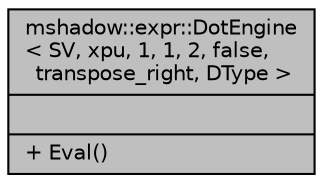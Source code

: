 digraph "mshadow::expr::DotEngine&lt; SV, xpu, 1, 1, 2, false, transpose_right, DType &gt;"
{
 // LATEX_PDF_SIZE
  edge [fontname="Helvetica",fontsize="10",labelfontname="Helvetica",labelfontsize="10"];
  node [fontname="Helvetica",fontsize="10",shape=record];
  Node1 [label="{mshadow::expr::DotEngine\l\< SV, xpu, 1, 1, 2, false,\l transpose_right, DType \>\n||+ Eval()\l}",height=0.2,width=0.4,color="black", fillcolor="grey75", style="filled", fontcolor="black",tooltip=" "];
}
